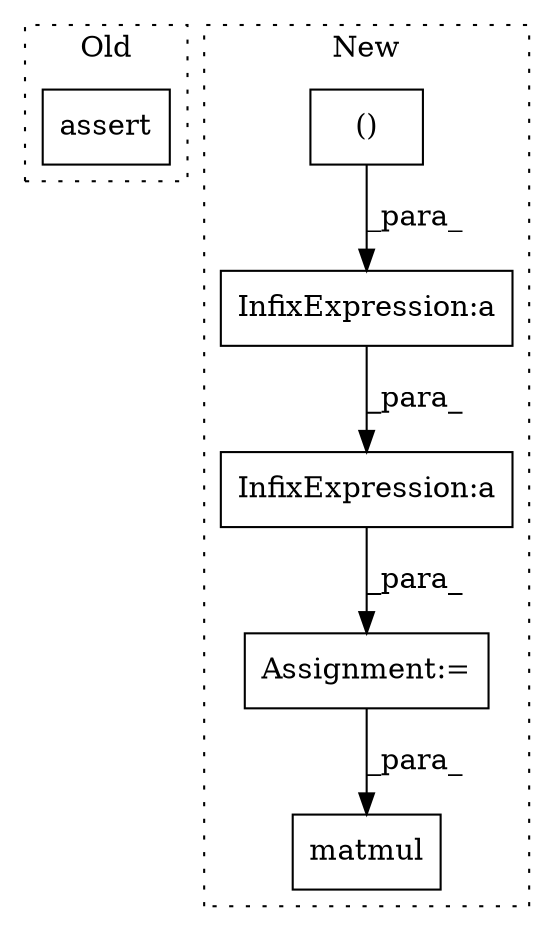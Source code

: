 digraph G {
subgraph cluster0 {
1 [label="assert" a="32" s="22368,22473" l="13,1" shape="box"];
label = "Old";
style="dotted";
}
subgraph cluster1 {
2 [label="matmul" a="32" s="23963,24079" l="7,1" shape="box"];
3 [label="InfixExpression:a" a="27" s="23851" l="3" shape="box"];
4 [label="Assignment:=" a="7" s="23762" l="1" shape="box"];
5 [label="InfixExpression:a" a="27" s="23769" l="3" shape="box"];
6 [label="()" a="106" s="23787" l="62" shape="box"];
label = "New";
style="dotted";
}
3 -> 5 [label="_para_"];
4 -> 2 [label="_para_"];
5 -> 4 [label="_para_"];
6 -> 3 [label="_para_"];
}
